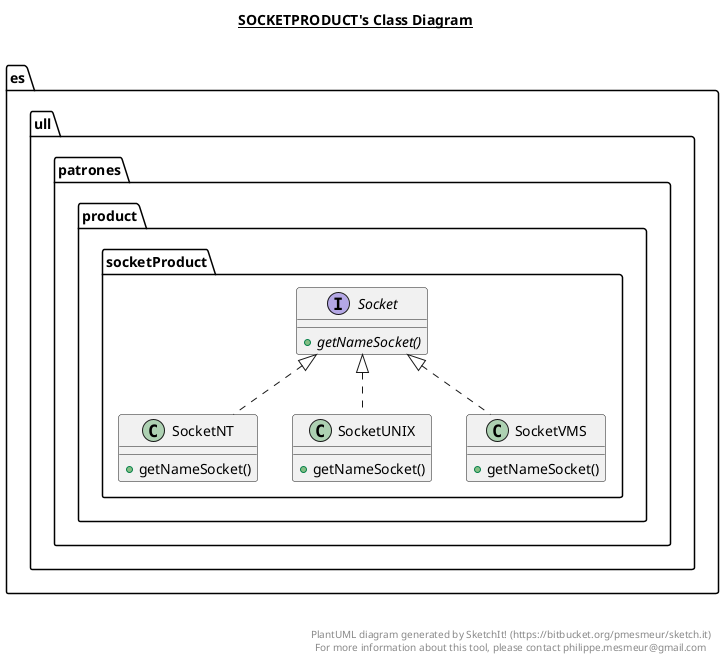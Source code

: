 @startuml

title __SOCKETPRODUCT's Class Diagram__\n

  namespace es.ull.patrones {
    namespace es.ull.patrones {
      namespace product.socketProduct {
        interface es.ull.patrones.product.socketProduct.Socket {
            {abstract} + getNameSocket()
        }
      }
    }
  }
  

  namespace es.ull.patrones {
    namespace es.ull.patrones {
      namespace product.socketProduct {
        class es.ull.patrones.product.socketProduct.SocketNT {
            + getNameSocket()
        }
      }
    }
  }
  

  namespace es.ull.patrones {
    namespace es.ull.patrones {
      namespace product.socketProduct {
        class es.ull.patrones.product.socketProduct.SocketUNIX {
            + getNameSocket()
        }
      }
    }
  }
  

  namespace es.ull.patrones {
    namespace es.ull.patrones {
      namespace product.socketProduct {
        class es.ull.patrones.product.socketProduct.SocketVMS {
            + getNameSocket()
        }
      }
    }
  }
  

  es.ull.patrones.product.socketProduct.SocketNT .up.|> es.ull.patrones.product.socketProduct.Socket
  es.ull.patrones.product.socketProduct.SocketUNIX .up.|> es.ull.patrones.product.socketProduct.Socket
  es.ull.patrones.product.socketProduct.SocketVMS .up.|> es.ull.patrones.product.socketProduct.Socket


right footer


PlantUML diagram generated by SketchIt! (https://bitbucket.org/pmesmeur/sketch.it)
For more information about this tool, please contact philippe.mesmeur@gmail.com
endfooter

@enduml
